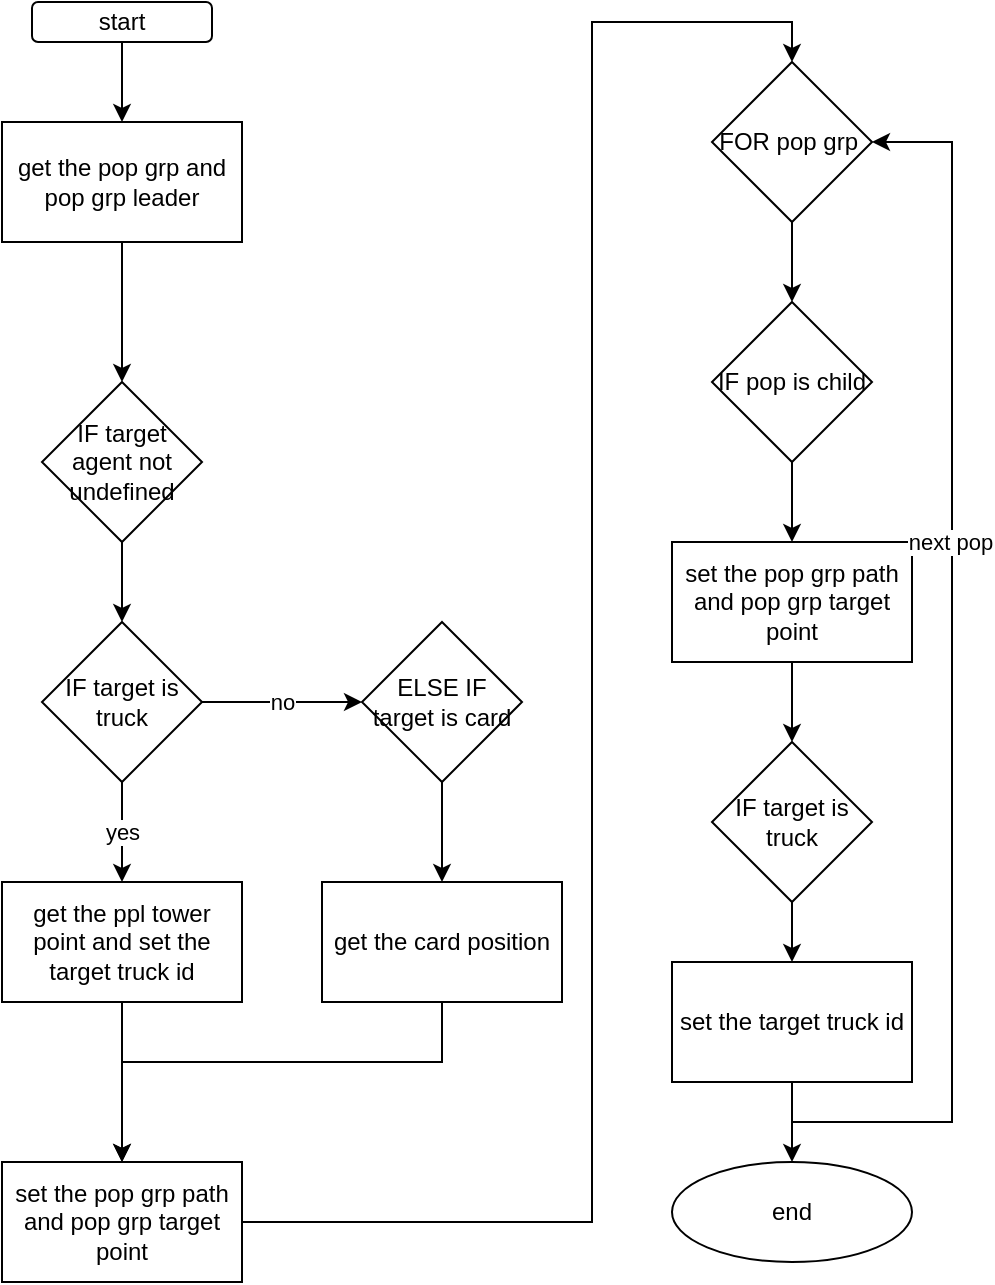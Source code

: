 <mxfile version="17.4.6" type="github">
  <diagram id="bR2RG8FWKslpZoaEF9RB" name="Page-1">
    <mxGraphModel dx="1038" dy="579" grid="1" gridSize="10" guides="1" tooltips="1" connect="1" arrows="1" fold="1" page="1" pageScale="1" pageWidth="850" pageHeight="1100" math="0" shadow="0">
      <root>
        <mxCell id="0" />
        <mxCell id="1" parent="0" />
        <mxCell id="fEWPc0Kk-SRRKAmoeOfE-3" value="" style="edgeStyle=orthogonalEdgeStyle;rounded=0;orthogonalLoop=1;jettySize=auto;html=1;" edge="1" parent="1" source="fEWPc0Kk-SRRKAmoeOfE-1" target="fEWPc0Kk-SRRKAmoeOfE-2">
          <mxGeometry relative="1" as="geometry" />
        </mxCell>
        <mxCell id="fEWPc0Kk-SRRKAmoeOfE-1" value="start" style="rounded=1;whiteSpace=wrap;html=1;" vertex="1" parent="1">
          <mxGeometry x="80" y="30" width="90" height="20" as="geometry" />
        </mxCell>
        <mxCell id="fEWPc0Kk-SRRKAmoeOfE-5" value="" style="edgeStyle=orthogonalEdgeStyle;rounded=0;orthogonalLoop=1;jettySize=auto;html=1;" edge="1" parent="1" source="fEWPc0Kk-SRRKAmoeOfE-2" target="fEWPc0Kk-SRRKAmoeOfE-4">
          <mxGeometry relative="1" as="geometry" />
        </mxCell>
        <mxCell id="fEWPc0Kk-SRRKAmoeOfE-2" value="get the pop grp and pop grp leader" style="rounded=0;whiteSpace=wrap;html=1;" vertex="1" parent="1">
          <mxGeometry x="65" y="90" width="120" height="60" as="geometry" />
        </mxCell>
        <mxCell id="fEWPc0Kk-SRRKAmoeOfE-7" value="" style="edgeStyle=orthogonalEdgeStyle;rounded=0;orthogonalLoop=1;jettySize=auto;html=1;" edge="1" parent="1" source="fEWPc0Kk-SRRKAmoeOfE-4" target="fEWPc0Kk-SRRKAmoeOfE-6">
          <mxGeometry relative="1" as="geometry" />
        </mxCell>
        <mxCell id="fEWPc0Kk-SRRKAmoeOfE-4" value="IF target agent not undefined" style="rhombus;whiteSpace=wrap;html=1;rounded=0;" vertex="1" parent="1">
          <mxGeometry x="85" y="220" width="80" height="80" as="geometry" />
        </mxCell>
        <mxCell id="fEWPc0Kk-SRRKAmoeOfE-9" value="yes" style="edgeStyle=orthogonalEdgeStyle;rounded=0;orthogonalLoop=1;jettySize=auto;html=1;" edge="1" parent="1" source="fEWPc0Kk-SRRKAmoeOfE-6" target="fEWPc0Kk-SRRKAmoeOfE-8">
          <mxGeometry relative="1" as="geometry" />
        </mxCell>
        <mxCell id="fEWPc0Kk-SRRKAmoeOfE-14" value="no" style="edgeStyle=orthogonalEdgeStyle;rounded=0;orthogonalLoop=1;jettySize=auto;html=1;" edge="1" parent="1" source="fEWPc0Kk-SRRKAmoeOfE-6" target="fEWPc0Kk-SRRKAmoeOfE-13">
          <mxGeometry relative="1" as="geometry" />
        </mxCell>
        <mxCell id="fEWPc0Kk-SRRKAmoeOfE-6" value="IF target is truck" style="rhombus;whiteSpace=wrap;html=1;rounded=0;" vertex="1" parent="1">
          <mxGeometry x="85" y="340" width="80" height="80" as="geometry" />
        </mxCell>
        <mxCell id="fEWPc0Kk-SRRKAmoeOfE-18" value="" style="edgeStyle=orthogonalEdgeStyle;rounded=0;orthogonalLoop=1;jettySize=auto;html=1;" edge="1" parent="1" source="fEWPc0Kk-SRRKAmoeOfE-8" target="fEWPc0Kk-SRRKAmoeOfE-17">
          <mxGeometry relative="1" as="geometry" />
        </mxCell>
        <mxCell id="fEWPc0Kk-SRRKAmoeOfE-8" value="get the ppl tower point and set the target truck id" style="whiteSpace=wrap;html=1;rounded=0;" vertex="1" parent="1">
          <mxGeometry x="65" y="470" width="120" height="60" as="geometry" />
        </mxCell>
        <mxCell id="fEWPc0Kk-SRRKAmoeOfE-16" value="" style="edgeStyle=orthogonalEdgeStyle;rounded=0;orthogonalLoop=1;jettySize=auto;html=1;" edge="1" parent="1" source="fEWPc0Kk-SRRKAmoeOfE-13" target="fEWPc0Kk-SRRKAmoeOfE-15">
          <mxGeometry relative="1" as="geometry" />
        </mxCell>
        <mxCell id="fEWPc0Kk-SRRKAmoeOfE-13" value="ELSE IF target is card" style="rhombus;whiteSpace=wrap;html=1;rounded=0;" vertex="1" parent="1">
          <mxGeometry x="245" y="340" width="80" height="80" as="geometry" />
        </mxCell>
        <mxCell id="fEWPc0Kk-SRRKAmoeOfE-21" style="edgeStyle=orthogonalEdgeStyle;rounded=0;orthogonalLoop=1;jettySize=auto;html=1;entryX=0.5;entryY=0;entryDx=0;entryDy=0;" edge="1" parent="1" source="fEWPc0Kk-SRRKAmoeOfE-15" target="fEWPc0Kk-SRRKAmoeOfE-17">
          <mxGeometry relative="1" as="geometry">
            <Array as="points">
              <mxPoint x="285" y="560" />
              <mxPoint x="125" y="560" />
            </Array>
          </mxGeometry>
        </mxCell>
        <mxCell id="fEWPc0Kk-SRRKAmoeOfE-15" value="get the card position" style="whiteSpace=wrap;html=1;rounded=0;" vertex="1" parent="1">
          <mxGeometry x="225" y="470" width="120" height="60" as="geometry" />
        </mxCell>
        <mxCell id="fEWPc0Kk-SRRKAmoeOfE-23" style="edgeStyle=orthogonalEdgeStyle;rounded=0;orthogonalLoop=1;jettySize=auto;html=1;entryX=0.5;entryY=0;entryDx=0;entryDy=0;" edge="1" parent="1" source="fEWPc0Kk-SRRKAmoeOfE-17" target="fEWPc0Kk-SRRKAmoeOfE-22">
          <mxGeometry relative="1" as="geometry">
            <Array as="points">
              <mxPoint x="360" y="640" />
              <mxPoint x="360" y="40" />
              <mxPoint x="460" y="40" />
            </Array>
          </mxGeometry>
        </mxCell>
        <mxCell id="fEWPc0Kk-SRRKAmoeOfE-17" value="set the pop grp path and pop grp target point" style="whiteSpace=wrap;html=1;rounded=0;" vertex="1" parent="1">
          <mxGeometry x="65" y="610" width="120" height="60" as="geometry" />
        </mxCell>
        <mxCell id="fEWPc0Kk-SRRKAmoeOfE-25" value="" style="edgeStyle=orthogonalEdgeStyle;rounded=0;orthogonalLoop=1;jettySize=auto;html=1;" edge="1" parent="1" source="fEWPc0Kk-SRRKAmoeOfE-22" target="fEWPc0Kk-SRRKAmoeOfE-24">
          <mxGeometry relative="1" as="geometry" />
        </mxCell>
        <mxCell id="fEWPc0Kk-SRRKAmoeOfE-22" value="FOR pop grp&amp;nbsp;" style="rhombus;whiteSpace=wrap;html=1;" vertex="1" parent="1">
          <mxGeometry x="420" y="60" width="80" height="80" as="geometry" />
        </mxCell>
        <mxCell id="fEWPc0Kk-SRRKAmoeOfE-27" value="" style="edgeStyle=orthogonalEdgeStyle;rounded=0;orthogonalLoop=1;jettySize=auto;html=1;" edge="1" parent="1" source="fEWPc0Kk-SRRKAmoeOfE-24" target="fEWPc0Kk-SRRKAmoeOfE-26">
          <mxGeometry relative="1" as="geometry" />
        </mxCell>
        <mxCell id="fEWPc0Kk-SRRKAmoeOfE-24" value="IF pop is child" style="rhombus;whiteSpace=wrap;html=1;" vertex="1" parent="1">
          <mxGeometry x="420" y="180" width="80" height="80" as="geometry" />
        </mxCell>
        <mxCell id="fEWPc0Kk-SRRKAmoeOfE-29" value="" style="edgeStyle=orthogonalEdgeStyle;rounded=0;orthogonalLoop=1;jettySize=auto;html=1;" edge="1" parent="1" source="fEWPc0Kk-SRRKAmoeOfE-26" target="fEWPc0Kk-SRRKAmoeOfE-28">
          <mxGeometry relative="1" as="geometry" />
        </mxCell>
        <mxCell id="fEWPc0Kk-SRRKAmoeOfE-26" value="set the pop grp path and pop grp target point" style="whiteSpace=wrap;html=1;rounded=0;" vertex="1" parent="1">
          <mxGeometry x="400" y="300" width="120" height="60" as="geometry" />
        </mxCell>
        <mxCell id="fEWPc0Kk-SRRKAmoeOfE-31" value="" style="edgeStyle=orthogonalEdgeStyle;rounded=0;orthogonalLoop=1;jettySize=auto;html=1;" edge="1" parent="1" source="fEWPc0Kk-SRRKAmoeOfE-28" target="fEWPc0Kk-SRRKAmoeOfE-30">
          <mxGeometry relative="1" as="geometry" />
        </mxCell>
        <mxCell id="fEWPc0Kk-SRRKAmoeOfE-28" value="IF target is truck" style="rhombus;whiteSpace=wrap;html=1;rounded=0;" vertex="1" parent="1">
          <mxGeometry x="420" y="400" width="80" height="80" as="geometry" />
        </mxCell>
        <mxCell id="fEWPc0Kk-SRRKAmoeOfE-32" style="edgeStyle=orthogonalEdgeStyle;rounded=0;orthogonalLoop=1;jettySize=auto;html=1;entryX=1;entryY=0.5;entryDx=0;entryDy=0;" edge="1" parent="1" source="fEWPc0Kk-SRRKAmoeOfE-30" target="fEWPc0Kk-SRRKAmoeOfE-22">
          <mxGeometry relative="1" as="geometry">
            <Array as="points">
              <mxPoint x="460" y="590" />
              <mxPoint x="540" y="590" />
              <mxPoint x="540" y="100" />
            </Array>
          </mxGeometry>
        </mxCell>
        <mxCell id="fEWPc0Kk-SRRKAmoeOfE-33" value="next pop" style="edgeLabel;html=1;align=center;verticalAlign=middle;resizable=0;points=[];" vertex="1" connectable="0" parent="fEWPc0Kk-SRRKAmoeOfE-32">
          <mxGeometry x="0.239" y="1" relative="1" as="geometry">
            <mxPoint as="offset" />
          </mxGeometry>
        </mxCell>
        <mxCell id="fEWPc0Kk-SRRKAmoeOfE-35" value="" style="edgeStyle=orthogonalEdgeStyle;rounded=0;orthogonalLoop=1;jettySize=auto;html=1;" edge="1" parent="1" source="fEWPc0Kk-SRRKAmoeOfE-30" target="fEWPc0Kk-SRRKAmoeOfE-34">
          <mxGeometry relative="1" as="geometry" />
        </mxCell>
        <mxCell id="fEWPc0Kk-SRRKAmoeOfE-30" value="set the target truck id" style="whiteSpace=wrap;html=1;rounded=0;" vertex="1" parent="1">
          <mxGeometry x="400" y="510" width="120" height="60" as="geometry" />
        </mxCell>
        <mxCell id="fEWPc0Kk-SRRKAmoeOfE-34" value="end" style="ellipse;whiteSpace=wrap;html=1;rounded=0;" vertex="1" parent="1">
          <mxGeometry x="400" y="610" width="120" height="50" as="geometry" />
        </mxCell>
      </root>
    </mxGraphModel>
  </diagram>
</mxfile>
